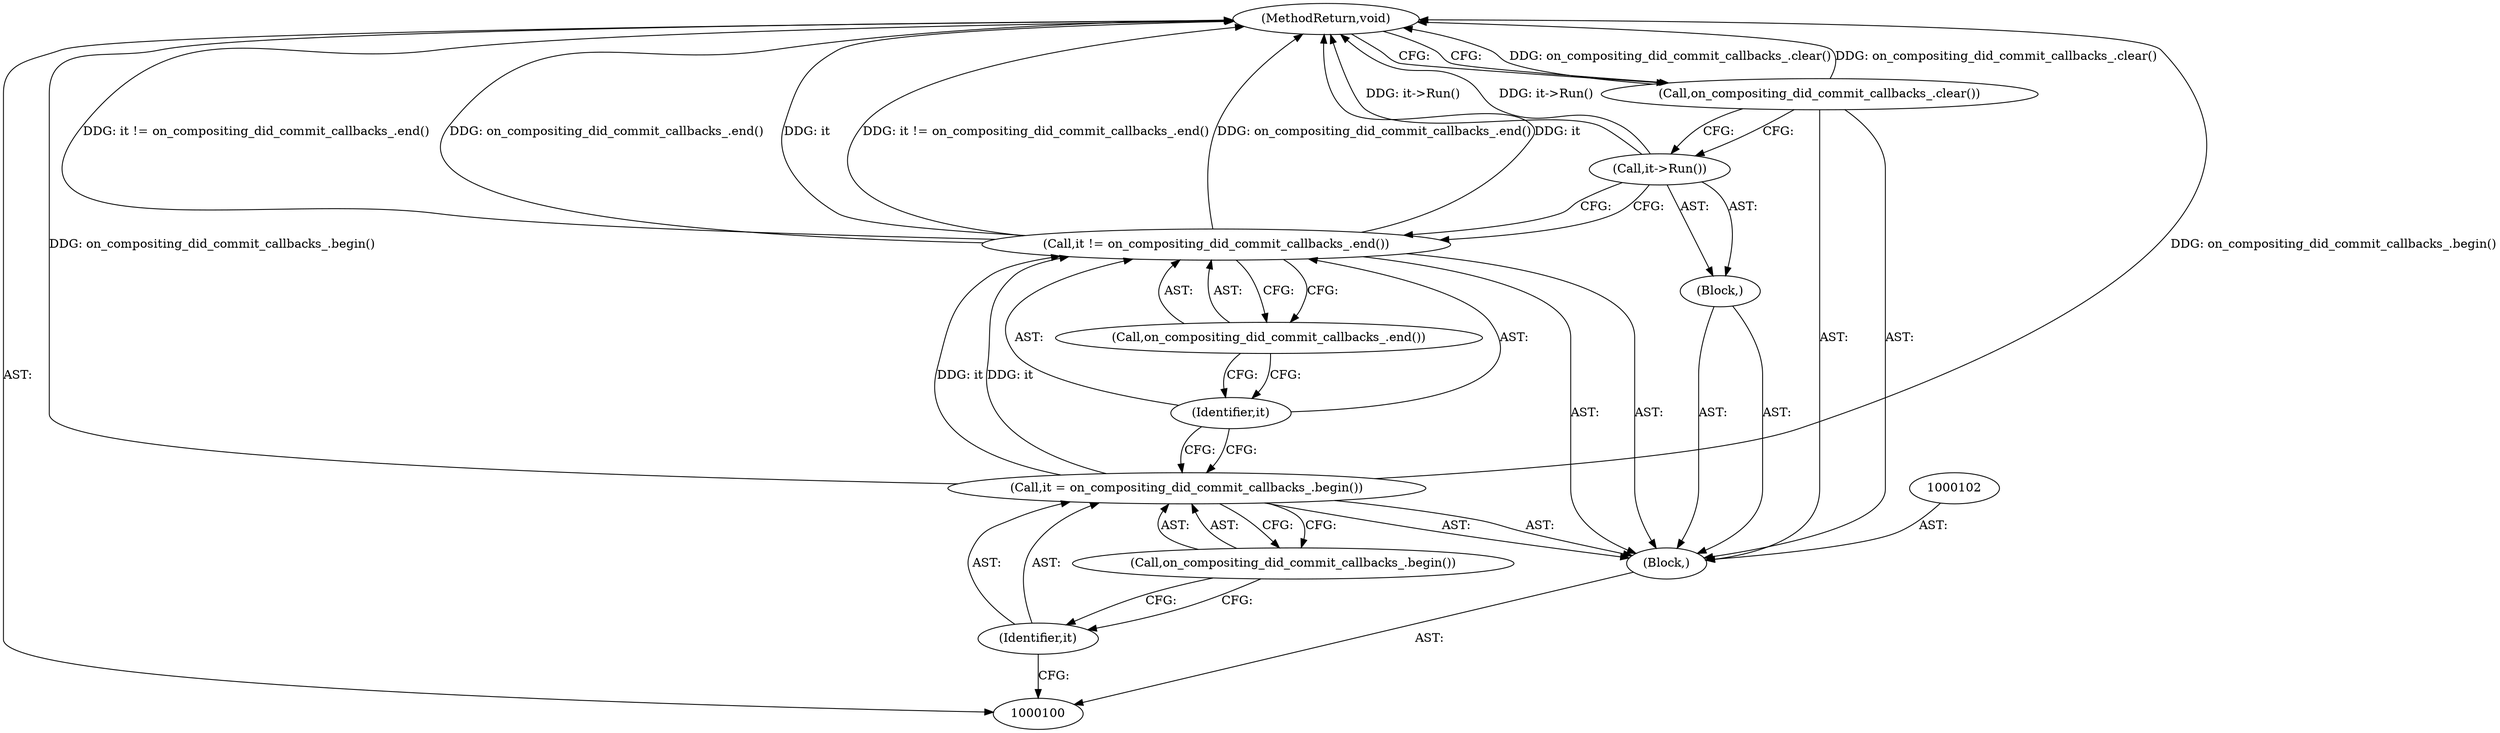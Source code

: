 digraph "0_Chrome_18d67244984a574ba2dd8779faabc0e3e34f4b76_31" {
"1000112" [label="(MethodReturn,void)"];
"1000101" [label="(Block,)"];
"1000105" [label="(Call,on_compositing_did_commit_callbacks_.begin())"];
"1000103" [label="(Call,it = on_compositing_did_commit_callbacks_.begin())"];
"1000104" [label="(Identifier,it)"];
"1000108" [label="(Call,on_compositing_did_commit_callbacks_.end())"];
"1000109" [label="(Block,)"];
"1000106" [label="(Call,it != on_compositing_did_commit_callbacks_.end())"];
"1000107" [label="(Identifier,it)"];
"1000110" [label="(Call,it->Run())"];
"1000111" [label="(Call,on_compositing_did_commit_callbacks_.clear())"];
"1000112" -> "1000100"  [label="AST: "];
"1000112" -> "1000111"  [label="CFG: "];
"1000106" -> "1000112"  [label="DDG: on_compositing_did_commit_callbacks_.end()"];
"1000106" -> "1000112"  [label="DDG: it"];
"1000106" -> "1000112"  [label="DDG: it != on_compositing_did_commit_callbacks_.end()"];
"1000103" -> "1000112"  [label="DDG: on_compositing_did_commit_callbacks_.begin()"];
"1000110" -> "1000112"  [label="DDG: it->Run()"];
"1000111" -> "1000112"  [label="DDG: on_compositing_did_commit_callbacks_.clear()"];
"1000101" -> "1000100"  [label="AST: "];
"1000102" -> "1000101"  [label="AST: "];
"1000103" -> "1000101"  [label="AST: "];
"1000106" -> "1000101"  [label="AST: "];
"1000109" -> "1000101"  [label="AST: "];
"1000111" -> "1000101"  [label="AST: "];
"1000105" -> "1000103"  [label="AST: "];
"1000105" -> "1000104"  [label="CFG: "];
"1000103" -> "1000105"  [label="CFG: "];
"1000103" -> "1000101"  [label="AST: "];
"1000103" -> "1000105"  [label="CFG: "];
"1000104" -> "1000103"  [label="AST: "];
"1000105" -> "1000103"  [label="AST: "];
"1000107" -> "1000103"  [label="CFG: "];
"1000103" -> "1000112"  [label="DDG: on_compositing_did_commit_callbacks_.begin()"];
"1000103" -> "1000106"  [label="DDG: it"];
"1000104" -> "1000103"  [label="AST: "];
"1000104" -> "1000100"  [label="CFG: "];
"1000105" -> "1000104"  [label="CFG: "];
"1000108" -> "1000106"  [label="AST: "];
"1000108" -> "1000107"  [label="CFG: "];
"1000106" -> "1000108"  [label="CFG: "];
"1000109" -> "1000101"  [label="AST: "];
"1000110" -> "1000109"  [label="AST: "];
"1000106" -> "1000101"  [label="AST: "];
"1000106" -> "1000108"  [label="CFG: "];
"1000107" -> "1000106"  [label="AST: "];
"1000108" -> "1000106"  [label="AST: "];
"1000110" -> "1000106"  [label="CFG: "];
"1000106" -> "1000112"  [label="DDG: on_compositing_did_commit_callbacks_.end()"];
"1000106" -> "1000112"  [label="DDG: it"];
"1000106" -> "1000112"  [label="DDG: it != on_compositing_did_commit_callbacks_.end()"];
"1000103" -> "1000106"  [label="DDG: it"];
"1000107" -> "1000106"  [label="AST: "];
"1000107" -> "1000103"  [label="CFG: "];
"1000108" -> "1000107"  [label="CFG: "];
"1000110" -> "1000109"  [label="AST: "];
"1000110" -> "1000106"  [label="CFG: "];
"1000111" -> "1000110"  [label="CFG: "];
"1000110" -> "1000112"  [label="DDG: it->Run()"];
"1000111" -> "1000101"  [label="AST: "];
"1000111" -> "1000110"  [label="CFG: "];
"1000112" -> "1000111"  [label="CFG: "];
"1000111" -> "1000112"  [label="DDG: on_compositing_did_commit_callbacks_.clear()"];
}
